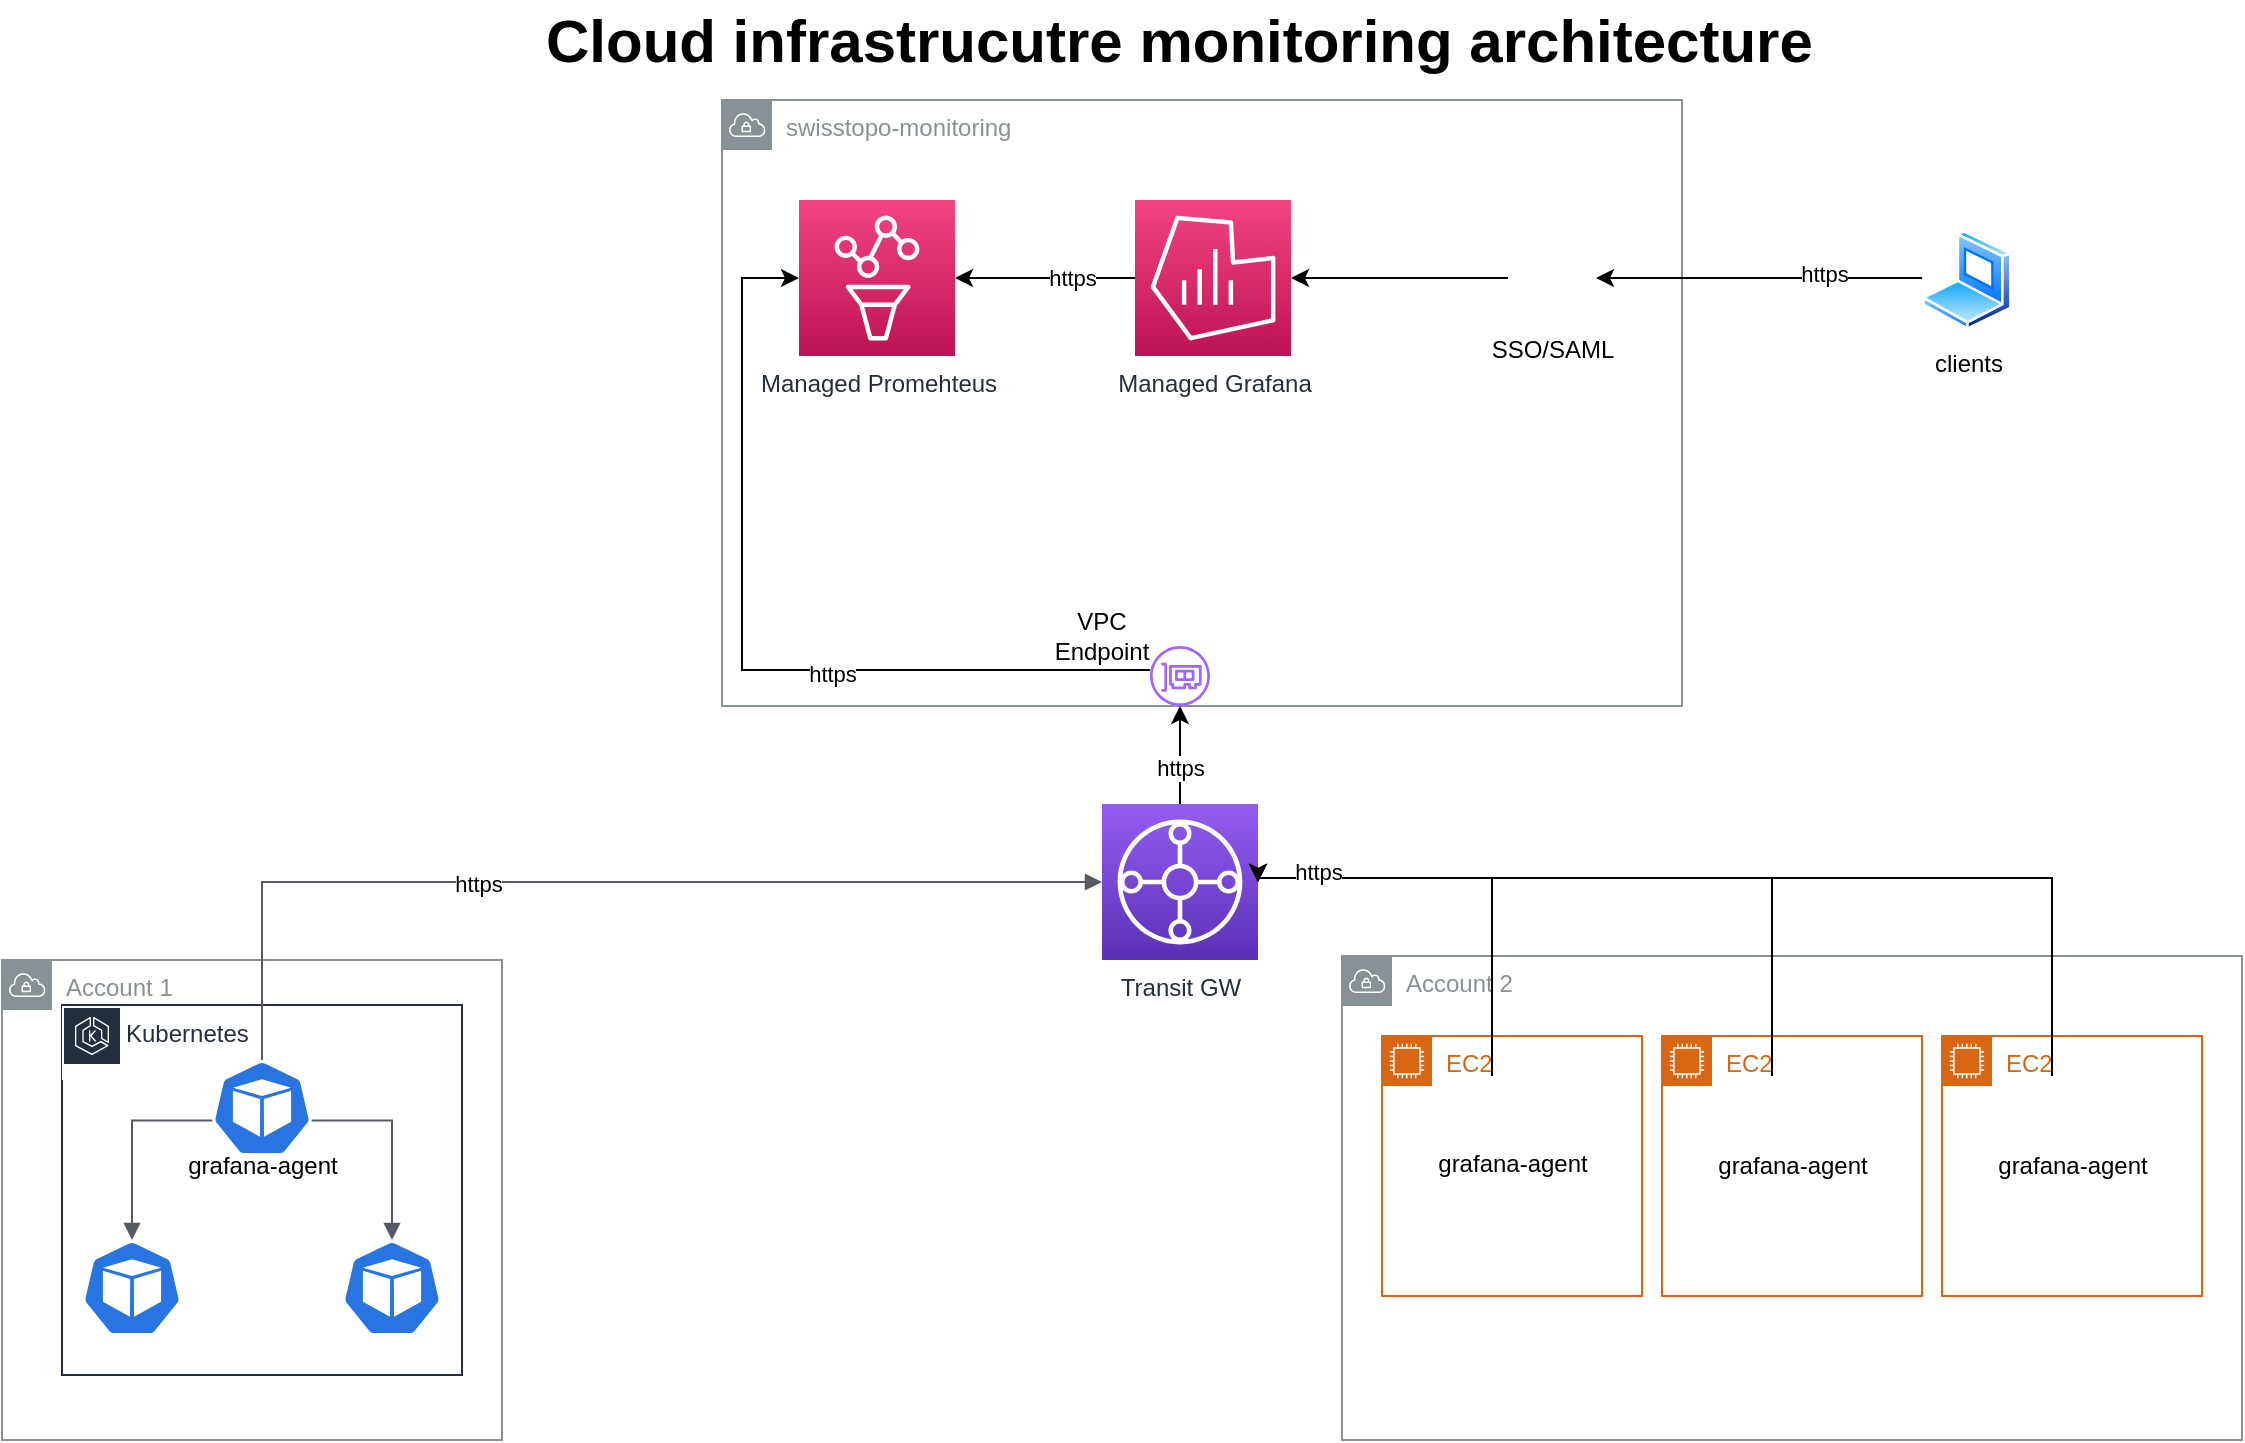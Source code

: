 <mxfile version="15.5.6" type="device"><diagram id="Ht1M8jgEwFfnCIfOTk4-" name="Page-1"><mxGraphModel dx="1466" dy="1178" grid="1" gridSize="10" guides="1" tooltips="1" connect="1" arrows="1" fold="1" page="1" pageScale="1" pageWidth="1169" pageHeight="827" math="0" shadow="0"><root><mxCell id="0"/><mxCell id="1" parent="0"/><mxCell id="8XL3rSCwM3hY76r1kXcn-9" value="Account 1" style="sketch=0;outlineConnect=0;gradientColor=none;html=1;whiteSpace=wrap;fontSize=12;fontStyle=0;shape=mxgraph.aws4.group;grIcon=mxgraph.aws4.group_vpc;strokeColor=#879196;fillColor=none;verticalAlign=top;align=left;spacingLeft=30;fontColor=#879196;dashed=0;" vertex="1" parent="1"><mxGeometry x="10" y="480.0" width="250" height="240" as="geometry"/></mxCell><mxCell id="-QjtrjUzRDEMRZ5MF8oH-47" value="Cloud infrastrucutre monitoring architecture" style="text;html=1;resizable=0;points=[];autosize=1;align=left;verticalAlign=top;spacingTop=-4;fontSize=30;fontStyle=1" parent="1" vertex="1"><mxGeometry x="280" width="650" height="40" as="geometry"/></mxCell><mxCell id="8XL3rSCwM3hY76r1kXcn-6" value="&lt;div&gt;swisstopo-monitoring&lt;/div&gt;&lt;div&gt;&lt;br&gt;&lt;/div&gt;" style="sketch=0;outlineConnect=0;gradientColor=none;html=1;whiteSpace=wrap;fontSize=12;fontStyle=0;shape=mxgraph.aws4.group;grIcon=mxgraph.aws4.group_vpc;strokeColor=#879196;fillColor=none;verticalAlign=top;align=left;spacingLeft=30;fontColor=#879196;dashed=0;" vertex="1" parent="1"><mxGeometry x="370" y="50" width="480" height="303" as="geometry"/></mxCell><mxCell id="8XL3rSCwM3hY76r1kXcn-38" value="" style="edgeStyle=orthogonalEdgeStyle;rounded=0;orthogonalLoop=1;jettySize=auto;html=1;" edge="1" parent="1" source="8XL3rSCwM3hY76r1kXcn-7" target="8XL3rSCwM3hY76r1kXcn-8"><mxGeometry relative="1" as="geometry"/></mxCell><mxCell id="8XL3rSCwM3hY76r1kXcn-58" value="&lt;div&gt;https&lt;/div&gt;" style="edgeLabel;html=1;align=center;verticalAlign=middle;resizable=0;points=[];" vertex="1" connectable="0" parent="8XL3rSCwM3hY76r1kXcn-38"><mxGeometry x="-0.292" relative="1" as="geometry"><mxPoint as="offset"/></mxGeometry></mxCell><mxCell id="8XL3rSCwM3hY76r1kXcn-7" value="Managed Grafana" style="sketch=0;points=[[0,0,0],[0.25,0,0],[0.5,0,0],[0.75,0,0],[1,0,0],[0,1,0],[0.25,1,0],[0.5,1,0],[0.75,1,0],[1,1,0],[0,0.25,0],[0,0.5,0],[0,0.75,0],[1,0.25,0],[1,0.5,0],[1,0.75,0]];points=[[0,0,0],[0.25,0,0],[0.5,0,0],[0.75,0,0],[1,0,0],[0,1,0],[0.25,1,0],[0.5,1,0],[0.75,1,0],[1,1,0],[0,0.25,0],[0,0.5,0],[0,0.75,0],[1,0.25,0],[1,0.5,0],[1,0.75,0]];outlineConnect=0;fontColor=#232F3E;gradientColor=#F34482;gradientDirection=north;fillColor=#BC1356;strokeColor=#ffffff;dashed=0;verticalLabelPosition=bottom;verticalAlign=top;align=center;html=1;fontSize=12;fontStyle=0;aspect=fixed;shape=mxgraph.aws4.resourceIcon;resIcon=mxgraph.aws4.managed_service_for_grafana;" vertex="1" parent="1"><mxGeometry x="576.5" y="100" width="78" height="78" as="geometry"/></mxCell><mxCell id="8XL3rSCwM3hY76r1kXcn-8" value="Managed Promehteus" style="sketch=0;points=[[0,0,0],[0.25,0,0],[0.5,0,0],[0.75,0,0],[1,0,0],[0,1,0],[0.25,1,0],[0.5,1,0],[0.75,1,0],[1,1,0],[0,0.25,0],[0,0.5,0],[0,0.75,0],[1,0.25,0],[1,0.5,0],[1,0.75,0]];points=[[0,0,0],[0.25,0,0],[0.5,0,0],[0.75,0,0],[1,0,0],[0,1,0],[0.25,1,0],[0.5,1,0],[0.75,1,0],[1,1,0],[0,0.25,0],[0,0.5,0],[0,0.75,0],[1,0.25,0],[1,0.5,0],[1,0.75,0]];outlineConnect=0;fontColor=#232F3E;gradientColor=#F34482;gradientDirection=north;fillColor=#BC1356;strokeColor=#ffffff;dashed=0;verticalLabelPosition=bottom;verticalAlign=top;align=center;html=1;fontSize=12;fontStyle=0;aspect=fixed;shape=mxgraph.aws4.resourceIcon;resIcon=mxgraph.aws4.managed_service_for_prometheus;" vertex="1" parent="1"><mxGeometry x="408.5" y="100" width="78" height="78" as="geometry"/></mxCell><mxCell id="8XL3rSCwM3hY76r1kXcn-10" value="&lt;div&gt;Account 2&lt;/div&gt;" style="sketch=0;outlineConnect=0;gradientColor=none;html=1;whiteSpace=wrap;fontSize=12;fontStyle=0;shape=mxgraph.aws4.group;grIcon=mxgraph.aws4.group_vpc;strokeColor=#879196;fillColor=none;verticalAlign=top;align=left;spacingLeft=30;fontColor=#879196;dashed=0;" vertex="1" parent="1"><mxGeometry x="680" y="478" width="450" height="242" as="geometry"/></mxCell><mxCell id="8XL3rSCwM3hY76r1kXcn-21" value="" style="group" vertex="1" connectable="0" parent="1"><mxGeometry x="40" y="502.5" width="200" height="185" as="geometry"/></mxCell><mxCell id="8XL3rSCwM3hY76r1kXcn-15" value="&lt;div&gt;Kubernetes&lt;/div&gt;" style="points=[[0,0],[0.25,0],[0.5,0],[0.75,0],[1,0],[1,0.25],[1,0.5],[1,0.75],[1,1],[0.75,1],[0.5,1],[0.25,1],[0,1],[0,0.75],[0,0.5],[0,0.25]];outlineConnect=0;gradientColor=none;html=1;whiteSpace=wrap;fontSize=12;fontStyle=0;shape=mxgraph.aws4.group;grIcon=mxgraph.aws4.group_aws_cloud;strokeColor=#232F3E;fillColor=none;verticalAlign=top;align=left;spacingLeft=30;fontColor=#232F3E;dashed=0;" vertex="1" parent="8XL3rSCwM3hY76r1kXcn-21"><mxGeometry width="200" height="185" as="geometry"/></mxCell><mxCell id="8XL3rSCwM3hY76r1kXcn-20" value="" style="sketch=0;outlineConnect=0;fontColor=#232F3E;gradientColor=none;strokeColor=#ffffff;fillColor=#232F3E;dashed=0;verticalLabelPosition=middle;verticalAlign=bottom;align=center;html=1;whiteSpace=wrap;fontSize=10;fontStyle=1;spacing=3;shape=mxgraph.aws4.productIcon;prIcon=mxgraph.aws4.eks;" vertex="1" parent="8XL3rSCwM3hY76r1kXcn-21"><mxGeometry y="0.5" width="30" height="37" as="geometry"/></mxCell><mxCell id="8XL3rSCwM3hY76r1kXcn-22" value="" style="sketch=0;html=1;dashed=0;whitespace=wrap;fillColor=#2875E2;strokeColor=#ffffff;points=[[0.005,0.63,0],[0.1,0.2,0],[0.9,0.2,0],[0.5,0,0],[0.995,0.63,0],[0.72,0.99,0],[0.5,1,0],[0.28,0.99,0]];shape=mxgraph.kubernetes.icon;prIcon=pod" vertex="1" parent="8XL3rSCwM3hY76r1kXcn-21"><mxGeometry x="140" y="117.5" width="50" height="48" as="geometry"/></mxCell><mxCell id="8XL3rSCwM3hY76r1kXcn-23" value="" style="sketch=0;html=1;dashed=0;whitespace=wrap;fillColor=#2875E2;strokeColor=#ffffff;points=[[0.005,0.63,0],[0.1,0.2,0],[0.9,0.2,0],[0.5,0,0],[0.995,0.63,0],[0.72,0.99,0],[0.5,1,0],[0.28,0.99,0]];shape=mxgraph.kubernetes.icon;prIcon=pod" vertex="1" parent="8XL3rSCwM3hY76r1kXcn-21"><mxGeometry x="10" y="117.5" width="50" height="48" as="geometry"/></mxCell><mxCell id="8XL3rSCwM3hY76r1kXcn-29" value="" style="edgeStyle=orthogonalEdgeStyle;html=1;endArrow=none;elbow=vertical;startArrow=block;startFill=1;strokeColor=#545B64;rounded=0;exitX=0.5;exitY=0;exitDx=0;exitDy=0;exitPerimeter=0;entryX=0.005;entryY=0.63;entryDx=0;entryDy=0;entryPerimeter=0;" edge="1" parent="8XL3rSCwM3hY76r1kXcn-21" source="8XL3rSCwM3hY76r1kXcn-23" target="8XL3rSCwM3hY76r1kXcn-24"><mxGeometry width="100" relative="1" as="geometry"><mxPoint x="50" y="87.5" as="sourcePoint"/><mxPoint x="150" y="87.5" as="targetPoint"/></mxGeometry></mxCell><mxCell id="8XL3rSCwM3hY76r1kXcn-30" value="" style="edgeStyle=orthogonalEdgeStyle;html=1;endArrow=none;elbow=vertical;startArrow=block;startFill=1;strokeColor=#545B64;rounded=0;entryX=0.995;entryY=0.63;entryDx=0;entryDy=0;entryPerimeter=0;exitX=0.5;exitY=0;exitDx=0;exitDy=0;exitPerimeter=0;" edge="1" parent="8XL3rSCwM3hY76r1kXcn-21" source="8XL3rSCwM3hY76r1kXcn-22" target="8XL3rSCwM3hY76r1kXcn-24"><mxGeometry width="100" relative="1" as="geometry"><mxPoint x="330" y="-52.5" as="sourcePoint"/><mxPoint x="430" y="-52.5" as="targetPoint"/></mxGeometry></mxCell><mxCell id="8XL3rSCwM3hY76r1kXcn-28" value="" style="group" vertex="1" connectable="0" parent="8XL3rSCwM3hY76r1kXcn-21"><mxGeometry x="57.5" y="27.5" width="85" height="58" as="geometry"/></mxCell><mxCell id="8XL3rSCwM3hY76r1kXcn-24" value="" style="sketch=0;html=1;dashed=0;whitespace=wrap;fillColor=#2875E2;strokeColor=#ffffff;points=[[0.005,0.63,0],[0.1,0.2,0],[0.9,0.2,0],[0.5,0,0],[0.995,0.63,0],[0.72,0.99,0],[0.5,1,0],[0.28,0.99,0]];shape=mxgraph.kubernetes.icon;prIcon=pod" vertex="1" parent="8XL3rSCwM3hY76r1kXcn-28"><mxGeometry x="17.5" width="50" height="48" as="geometry"/></mxCell><mxCell id="8XL3rSCwM3hY76r1kXcn-25" value="grafana-agent" style="text;html=1;strokeColor=none;fillColor=none;align=center;verticalAlign=middle;whiteSpace=wrap;rounded=0;" vertex="1" parent="8XL3rSCwM3hY76r1kXcn-28"><mxGeometry y="48" width="85" height="10" as="geometry"/></mxCell><mxCell id="8XL3rSCwM3hY76r1kXcn-31" value="" style="edgeStyle=orthogonalEdgeStyle;html=1;endArrow=none;elbow=vertical;startArrow=block;startFill=1;strokeColor=#545B64;rounded=0;entryX=0.5;entryY=0;entryDx=0;entryDy=0;entryPerimeter=0;" edge="1" parent="1" source="8XL3rSCwM3hY76r1kXcn-36" target="8XL3rSCwM3hY76r1kXcn-24"><mxGeometry width="100" relative="1" as="geometry"><mxPoint x="389" y="433.4" as="sourcePoint"/><mxPoint x="550" y="540" as="targetPoint"/></mxGeometry></mxCell><mxCell id="8XL3rSCwM3hY76r1kXcn-32" value="https" style="edgeLabel;html=1;align=center;verticalAlign=middle;resizable=0;points=[];" vertex="1" connectable="0" parent="8XL3rSCwM3hY76r1kXcn-31"><mxGeometry x="0.225" y="1" relative="1" as="geometry"><mxPoint as="offset"/></mxGeometry></mxCell><mxCell id="8XL3rSCwM3hY76r1kXcn-36" value="Transit GW" style="sketch=0;points=[[0,0,0],[0.25,0,0],[0.5,0,0],[0.75,0,0],[1,0,0],[0,1,0],[0.25,1,0],[0.5,1,0],[0.75,1,0],[1,1,0],[0,0.25,0],[0,0.5,0],[0,0.75,0],[1,0.25,0],[1,0.5,0],[1,0.75,0]];outlineConnect=0;fontColor=#232F3E;gradientColor=#945DF2;gradientDirection=north;fillColor=#5A30B5;strokeColor=#ffffff;dashed=0;verticalLabelPosition=bottom;verticalAlign=top;align=center;html=1;fontSize=12;fontStyle=0;aspect=fixed;shape=mxgraph.aws4.resourceIcon;resIcon=mxgraph.aws4.transit_gateway;" vertex="1" parent="1"><mxGeometry x="560" y="402" width="78" height="78" as="geometry"/></mxCell><mxCell id="8XL3rSCwM3hY76r1kXcn-40" value="" style="group" vertex="1" connectable="0" parent="1"><mxGeometry x="530" y="293" width="84" height="60" as="geometry"/></mxCell><mxCell id="8XL3rSCwM3hY76r1kXcn-35" value="" style="sketch=0;outlineConnect=0;fontColor=#232F3E;gradientColor=none;fillColor=#A166FF;strokeColor=none;dashed=0;verticalLabelPosition=bottom;verticalAlign=top;align=center;html=1;fontSize=12;fontStyle=0;aspect=fixed;pointerEvents=1;shape=mxgraph.aws4.elastic_network_interface;" vertex="1" parent="8XL3rSCwM3hY76r1kXcn-40"><mxGeometry x="54" y="30" width="30" height="30" as="geometry"/></mxCell><mxCell id="8XL3rSCwM3hY76r1kXcn-39" value="VPC Endpoint" style="text;html=1;strokeColor=none;fillColor=none;align=center;verticalAlign=middle;whiteSpace=wrap;rounded=0;" vertex="1" parent="8XL3rSCwM3hY76r1kXcn-40"><mxGeometry y="10" width="60" height="30" as="geometry"/></mxCell><mxCell id="8XL3rSCwM3hY76r1kXcn-46" value="" style="edgeStyle=orthogonalEdgeStyle;rounded=0;orthogonalLoop=1;jettySize=auto;html=1;" edge="1" parent="1" source="8XL3rSCwM3hY76r1kXcn-36" target="8XL3rSCwM3hY76r1kXcn-35"><mxGeometry relative="1" as="geometry"/></mxCell><mxCell id="8XL3rSCwM3hY76r1kXcn-56" value="https" style="edgeLabel;html=1;align=center;verticalAlign=middle;resizable=0;points=[];" vertex="1" connectable="0" parent="8XL3rSCwM3hY76r1kXcn-46"><mxGeometry x="-0.243" relative="1" as="geometry"><mxPoint as="offset"/></mxGeometry></mxCell><mxCell id="8XL3rSCwM3hY76r1kXcn-47" value="" style="edgeStyle=orthogonalEdgeStyle;rounded=0;orthogonalLoop=1;jettySize=auto;html=1;entryX=0;entryY=0.5;entryDx=0;entryDy=0;entryPerimeter=0;" edge="1" parent="1" source="8XL3rSCwM3hY76r1kXcn-35" target="8XL3rSCwM3hY76r1kXcn-8"><mxGeometry relative="1" as="geometry"><Array as="points"><mxPoint x="380" y="335"/><mxPoint x="380" y="139"/></Array></mxGeometry></mxCell><mxCell id="8XL3rSCwM3hY76r1kXcn-57" value="https" style="edgeLabel;html=1;align=center;verticalAlign=middle;resizable=0;points=[];" vertex="1" connectable="0" parent="8XL3rSCwM3hY76r1kXcn-47"><mxGeometry x="-0.256" y="2" relative="1" as="geometry"><mxPoint as="offset"/></mxGeometry></mxCell><mxCell id="8XL3rSCwM3hY76r1kXcn-66" style="edgeStyle=orthogonalEdgeStyle;rounded=0;orthogonalLoop=1;jettySize=auto;html=1;" edge="1" parent="1" source="8XL3rSCwM3hY76r1kXcn-54" target="8XL3rSCwM3hY76r1kXcn-61"><mxGeometry relative="1" as="geometry"><Array as="points"><mxPoint x="870" y="139"/><mxPoint x="870" y="139"/></Array></mxGeometry></mxCell><mxCell id="8XL3rSCwM3hY76r1kXcn-67" value="https" style="edgeLabel;html=1;align=center;verticalAlign=middle;resizable=0;points=[];" vertex="1" connectable="0" parent="8XL3rSCwM3hY76r1kXcn-66"><mxGeometry x="-0.39" y="-2" relative="1" as="geometry"><mxPoint as="offset"/></mxGeometry></mxCell><mxCell id="8XL3rSCwM3hY76r1kXcn-54" value="clients" style="aspect=fixed;perimeter=ellipsePerimeter;html=1;align=center;shadow=0;dashed=0;spacingTop=3;image;image=img/lib/active_directory/laptop_client.svg;" vertex="1" parent="1"><mxGeometry x="970" y="115" width="45" height="50" as="geometry"/></mxCell><mxCell id="8XL3rSCwM3hY76r1kXcn-68" value="" style="edgeStyle=orthogonalEdgeStyle;rounded=0;orthogonalLoop=1;jettySize=auto;html=1;" edge="1" parent="1" source="8XL3rSCwM3hY76r1kXcn-61" target="8XL3rSCwM3hY76r1kXcn-7"><mxGeometry relative="1" as="geometry"/></mxCell><mxCell id="8XL3rSCwM3hY76r1kXcn-61" value="SSO/SAML" style="shape=image;html=1;verticalAlign=top;verticalLabelPosition=bottom;labelBackgroundColor=#ffffff;imageAspect=0;aspect=fixed;image=https://cdn1.iconfinder.com/data/icons/nuvola2/48x48/actions/kgpg_identity.png" vertex="1" parent="1"><mxGeometry x="763" y="117" width="44" height="44" as="geometry"/></mxCell><mxCell id="8XL3rSCwM3hY76r1kXcn-70" value="" style="group" vertex="1" connectable="0" parent="1"><mxGeometry x="700" y="518" width="130" height="130" as="geometry"/></mxCell><mxCell id="8XL3rSCwM3hY76r1kXcn-14" value="&lt;div&gt;EC2&lt;/div&gt;" style="points=[[0,0],[0.25,0],[0.5,0],[0.75,0],[1,0],[1,0.25],[1,0.5],[1,0.75],[1,1],[0.75,1],[0.5,1],[0.25,1],[0,1],[0,0.75],[0,0.5],[0,0.25]];outlineConnect=0;gradientColor=none;html=1;whiteSpace=wrap;fontSize=12;fontStyle=0;shape=mxgraph.aws4.group;grIcon=mxgraph.aws4.group_ec2_instance_contents;strokeColor=#D86613;fillColor=none;verticalAlign=top;align=left;spacingLeft=30;fontColor=#D86613;dashed=0;" vertex="1" parent="8XL3rSCwM3hY76r1kXcn-70"><mxGeometry width="130" height="130" as="geometry"/></mxCell><mxCell id="8XL3rSCwM3hY76r1kXcn-48" value="&lt;div&gt;grafana-agent&lt;/div&gt;" style="shape=image;html=1;verticalAlign=top;verticalLabelPosition=bottom;labelBackgroundColor=#ffffff;imageAspect=0;aspect=fixed;image=https://cdn1.iconfinder.com/data/icons/system-black-circles/512/freebsd_daemon-128.png" vertex="1" parent="8XL3rSCwM3hY76r1kXcn-70"><mxGeometry x="49.75" y="20" width="30" height="30" as="geometry"/></mxCell><mxCell id="8XL3rSCwM3hY76r1kXcn-73" value="" style="group" vertex="1" connectable="0" parent="1"><mxGeometry x="840" y="518" width="130" height="130" as="geometry"/></mxCell><mxCell id="8XL3rSCwM3hY76r1kXcn-74" value="EC2 " style="points=[[0,0],[0.25,0],[0.5,0],[0.75,0],[1,0],[1,0.25],[1,0.5],[1,0.75],[1,1],[0.75,1],[0.5,1],[0.25,1],[0,1],[0,0.75],[0,0.5],[0,0.25]];outlineConnect=0;gradientColor=none;html=1;whiteSpace=wrap;fontSize=12;fontStyle=0;shape=mxgraph.aws4.group;grIcon=mxgraph.aws4.group_ec2_instance_contents;strokeColor=#D86613;fillColor=none;verticalAlign=top;align=left;spacingLeft=30;fontColor=#D86613;dashed=0;" vertex="1" parent="8XL3rSCwM3hY76r1kXcn-73"><mxGeometry width="130" height="130" as="geometry"/></mxCell><mxCell id="8XL3rSCwM3hY76r1kXcn-75" value="&lt;div&gt;grafana-agent&lt;/div&gt;" style="shape=image;html=1;verticalAlign=top;verticalLabelPosition=bottom;labelBackgroundColor=#ffffff;imageAspect=0;aspect=fixed;image=https://cdn1.iconfinder.com/data/icons/system-black-circles/512/freebsd_daemon-128.png" vertex="1" parent="8XL3rSCwM3hY76r1kXcn-73"><mxGeometry x="49.75" y="20" width="30.5" height="30.5" as="geometry"/></mxCell><mxCell id="8XL3rSCwM3hY76r1kXcn-76" value="" style="group" vertex="1" connectable="0" parent="1"><mxGeometry x="980" y="518" width="130" height="130" as="geometry"/></mxCell><mxCell id="8XL3rSCwM3hY76r1kXcn-77" value="EC2 " style="points=[[0,0],[0.25,0],[0.5,0],[0.75,0],[1,0],[1,0.25],[1,0.5],[1,0.75],[1,1],[0.75,1],[0.5,1],[0.25,1],[0,1],[0,0.75],[0,0.5],[0,0.25]];outlineConnect=0;gradientColor=none;html=1;whiteSpace=wrap;fontSize=12;fontStyle=0;shape=mxgraph.aws4.group;grIcon=mxgraph.aws4.group_ec2_instance_contents;strokeColor=#D86613;fillColor=none;verticalAlign=top;align=left;spacingLeft=30;fontColor=#D86613;dashed=0;" vertex="1" parent="8XL3rSCwM3hY76r1kXcn-76"><mxGeometry width="130" height="130" as="geometry"/></mxCell><mxCell id="8XL3rSCwM3hY76r1kXcn-78" value="&lt;div&gt;grafana-agent&lt;/div&gt;" style="shape=image;html=1;verticalAlign=top;verticalLabelPosition=bottom;labelBackgroundColor=#ffffff;imageAspect=0;aspect=fixed;image=https://cdn1.iconfinder.com/data/icons/system-black-circles/512/freebsd_daemon-128.png;direction=north;" vertex="1" parent="8XL3rSCwM3hY76r1kXcn-76"><mxGeometry x="49.75" y="20" width="30.5" height="30.5" as="geometry"/></mxCell><mxCell id="8XL3rSCwM3hY76r1kXcn-84" style="edgeStyle=orthogonalEdgeStyle;rounded=0;orthogonalLoop=1;jettySize=auto;html=1;entryX=1;entryY=0.5;entryDx=0;entryDy=0;entryPerimeter=0;" edge="1" parent="1" source="8XL3rSCwM3hY76r1kXcn-48" target="8XL3rSCwM3hY76r1kXcn-36"><mxGeometry relative="1" as="geometry"><Array as="points"><mxPoint x="755" y="439"/></Array></mxGeometry></mxCell><mxCell id="8XL3rSCwM3hY76r1kXcn-85" style="edgeStyle=orthogonalEdgeStyle;rounded=0;orthogonalLoop=1;jettySize=auto;html=1;entryX=1;entryY=0.5;entryDx=0;entryDy=0;entryPerimeter=0;" edge="1" parent="1" source="8XL3rSCwM3hY76r1kXcn-75" target="8XL3rSCwM3hY76r1kXcn-36"><mxGeometry relative="1" as="geometry"><Array as="points"><mxPoint x="895" y="439"/></Array></mxGeometry></mxCell><mxCell id="8XL3rSCwM3hY76r1kXcn-86" style="edgeStyle=orthogonalEdgeStyle;rounded=0;orthogonalLoop=1;jettySize=auto;html=1;entryX=1;entryY=0.5;entryDx=0;entryDy=0;entryPerimeter=0;" edge="1" parent="1" source="8XL3rSCwM3hY76r1kXcn-78" target="8XL3rSCwM3hY76r1kXcn-36"><mxGeometry relative="1" as="geometry"><Array as="points"><mxPoint x="1035" y="439"/></Array></mxGeometry></mxCell><mxCell id="8XL3rSCwM3hY76r1kXcn-87" value="https" style="edgeLabel;html=1;align=center;verticalAlign=middle;resizable=0;points=[];" vertex="1" connectable="0" parent="8XL3rSCwM3hY76r1kXcn-86"><mxGeometry x="0.874" y="-3" relative="1" as="geometry"><mxPoint as="offset"/></mxGeometry></mxCell></root></mxGraphModel></diagram></mxfile>